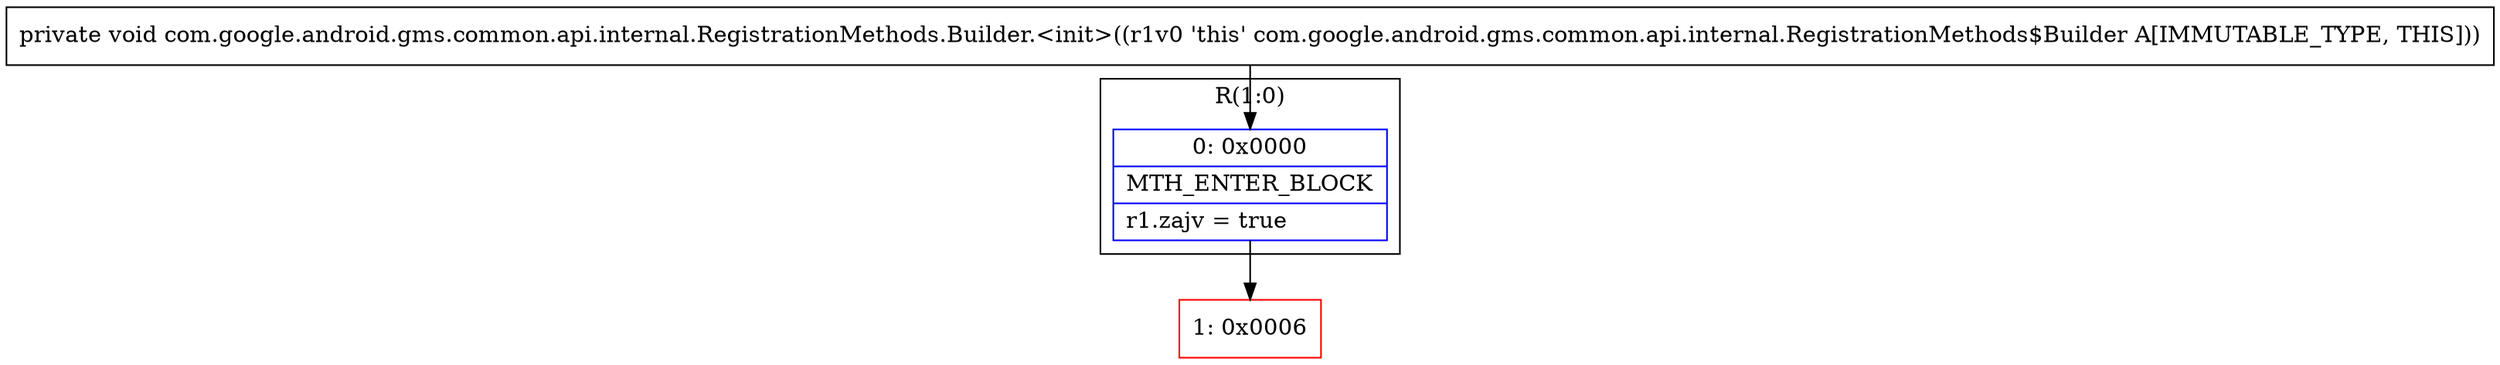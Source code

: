 digraph "CFG forcom.google.android.gms.common.api.internal.RegistrationMethods.Builder.\<init\>()V" {
subgraph cluster_Region_941408189 {
label = "R(1:0)";
node [shape=record,color=blue];
Node_0 [shape=record,label="{0\:\ 0x0000|MTH_ENTER_BLOCK\l|r1.zajv = true\l}"];
}
Node_1 [shape=record,color=red,label="{1\:\ 0x0006}"];
MethodNode[shape=record,label="{private void com.google.android.gms.common.api.internal.RegistrationMethods.Builder.\<init\>((r1v0 'this' com.google.android.gms.common.api.internal.RegistrationMethods$Builder A[IMMUTABLE_TYPE, THIS])) }"];
MethodNode -> Node_0;
Node_0 -> Node_1;
}

